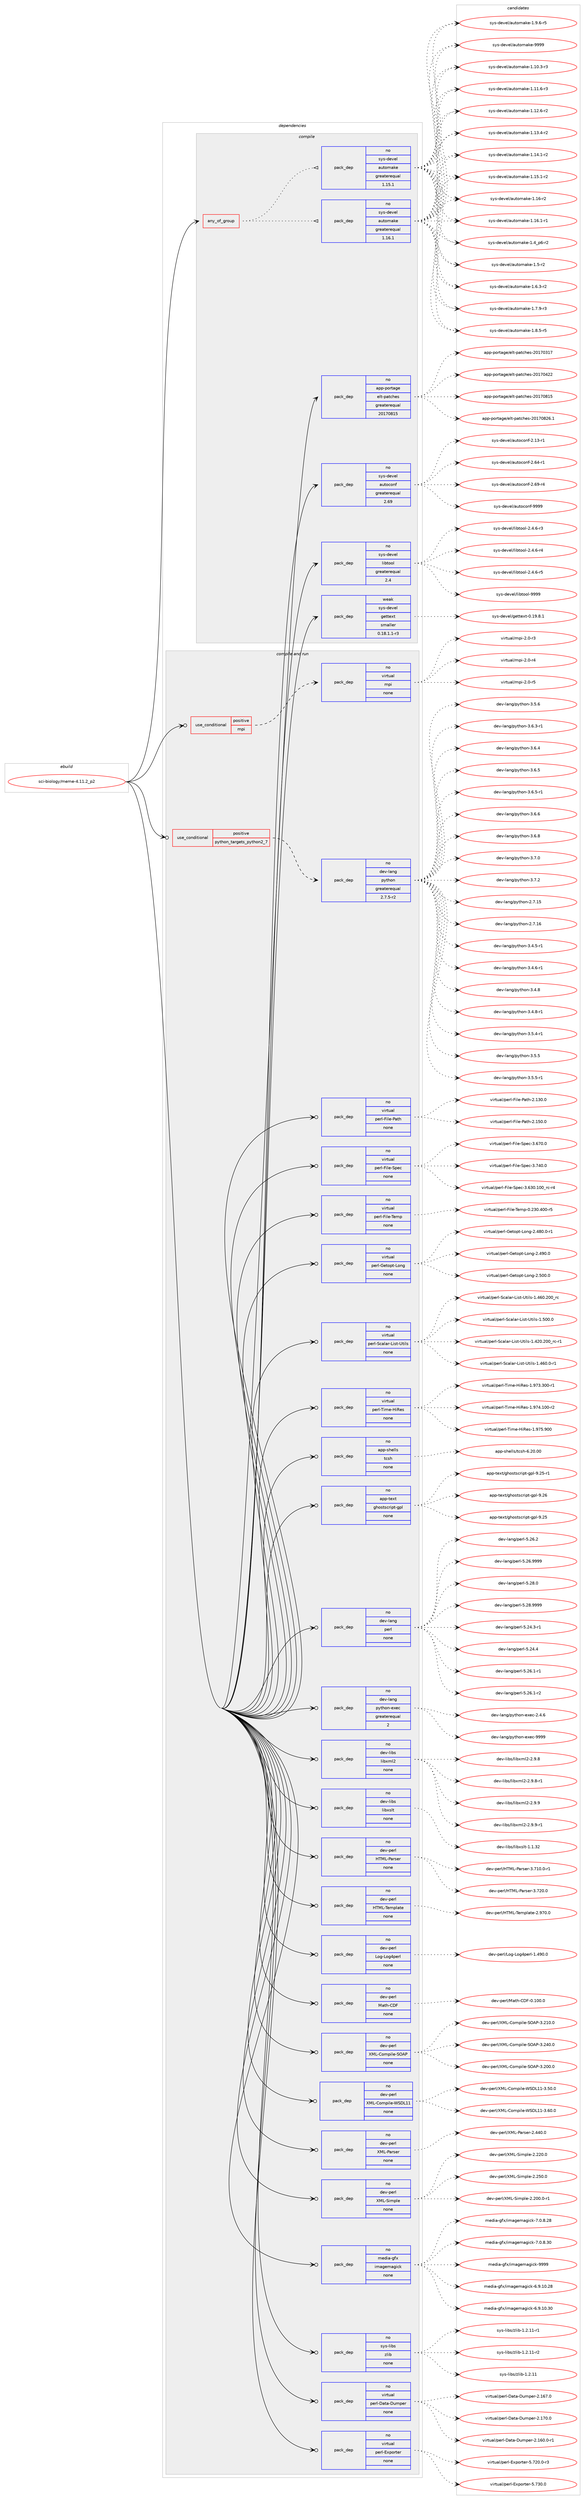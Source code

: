 digraph prolog {

# *************
# Graph options
# *************

newrank=true;
concentrate=true;
compound=true;
graph [rankdir=LR,fontname=Helvetica,fontsize=10,ranksep=1.5];#, ranksep=2.5, nodesep=0.2];
edge  [arrowhead=vee];
node  [fontname=Helvetica,fontsize=10];

# **********
# The ebuild
# **********

subgraph cluster_leftcol {
color=gray;
rank=same;
label=<<i>ebuild</i>>;
id [label="sci-biology/meme-4.11.2_p2", color=red, width=4, href="../sci-biology/meme-4.11.2_p2.svg"];
}

# ****************
# The dependencies
# ****************

subgraph cluster_midcol {
color=gray;
label=<<i>dependencies</i>>;
subgraph cluster_compile {
fillcolor="#eeeeee";
style=filled;
label=<<i>compile</i>>;
subgraph any26753 {
dependency1686685 [label=<<TABLE BORDER="0" CELLBORDER="1" CELLSPACING="0" CELLPADDING="4"><TR><TD CELLPADDING="10">any_of_group</TD></TR></TABLE>>, shape=none, color=red];subgraph pack1206929 {
dependency1686686 [label=<<TABLE BORDER="0" CELLBORDER="1" CELLSPACING="0" CELLPADDING="4" WIDTH="220"><TR><TD ROWSPAN="6" CELLPADDING="30">pack_dep</TD></TR><TR><TD WIDTH="110">no</TD></TR><TR><TD>sys-devel</TD></TR><TR><TD>automake</TD></TR><TR><TD>greaterequal</TD></TR><TR><TD>1.16.1</TD></TR></TABLE>>, shape=none, color=blue];
}
dependency1686685:e -> dependency1686686:w [weight=20,style="dotted",arrowhead="oinv"];
subgraph pack1206930 {
dependency1686687 [label=<<TABLE BORDER="0" CELLBORDER="1" CELLSPACING="0" CELLPADDING="4" WIDTH="220"><TR><TD ROWSPAN="6" CELLPADDING="30">pack_dep</TD></TR><TR><TD WIDTH="110">no</TD></TR><TR><TD>sys-devel</TD></TR><TR><TD>automake</TD></TR><TR><TD>greaterequal</TD></TR><TR><TD>1.15.1</TD></TR></TABLE>>, shape=none, color=blue];
}
dependency1686685:e -> dependency1686687:w [weight=20,style="dotted",arrowhead="oinv"];
}
id:e -> dependency1686685:w [weight=20,style="solid",arrowhead="vee"];
subgraph pack1206931 {
dependency1686688 [label=<<TABLE BORDER="0" CELLBORDER="1" CELLSPACING="0" CELLPADDING="4" WIDTH="220"><TR><TD ROWSPAN="6" CELLPADDING="30">pack_dep</TD></TR><TR><TD WIDTH="110">no</TD></TR><TR><TD>app-portage</TD></TR><TR><TD>elt-patches</TD></TR><TR><TD>greaterequal</TD></TR><TR><TD>20170815</TD></TR></TABLE>>, shape=none, color=blue];
}
id:e -> dependency1686688:w [weight=20,style="solid",arrowhead="vee"];
subgraph pack1206932 {
dependency1686689 [label=<<TABLE BORDER="0" CELLBORDER="1" CELLSPACING="0" CELLPADDING="4" WIDTH="220"><TR><TD ROWSPAN="6" CELLPADDING="30">pack_dep</TD></TR><TR><TD WIDTH="110">no</TD></TR><TR><TD>sys-devel</TD></TR><TR><TD>autoconf</TD></TR><TR><TD>greaterequal</TD></TR><TR><TD>2.69</TD></TR></TABLE>>, shape=none, color=blue];
}
id:e -> dependency1686689:w [weight=20,style="solid",arrowhead="vee"];
subgraph pack1206933 {
dependency1686690 [label=<<TABLE BORDER="0" CELLBORDER="1" CELLSPACING="0" CELLPADDING="4" WIDTH="220"><TR><TD ROWSPAN="6" CELLPADDING="30">pack_dep</TD></TR><TR><TD WIDTH="110">no</TD></TR><TR><TD>sys-devel</TD></TR><TR><TD>libtool</TD></TR><TR><TD>greaterequal</TD></TR><TR><TD>2.4</TD></TR></TABLE>>, shape=none, color=blue];
}
id:e -> dependency1686690:w [weight=20,style="solid",arrowhead="vee"];
subgraph pack1206934 {
dependency1686691 [label=<<TABLE BORDER="0" CELLBORDER="1" CELLSPACING="0" CELLPADDING="4" WIDTH="220"><TR><TD ROWSPAN="6" CELLPADDING="30">pack_dep</TD></TR><TR><TD WIDTH="110">weak</TD></TR><TR><TD>sys-devel</TD></TR><TR><TD>gettext</TD></TR><TR><TD>smaller</TD></TR><TR><TD>0.18.1.1-r3</TD></TR></TABLE>>, shape=none, color=blue];
}
id:e -> dependency1686691:w [weight=20,style="solid",arrowhead="vee"];
}
subgraph cluster_compileandrun {
fillcolor="#eeeeee";
style=filled;
label=<<i>compile and run</i>>;
subgraph cond452160 {
dependency1686692 [label=<<TABLE BORDER="0" CELLBORDER="1" CELLSPACING="0" CELLPADDING="4"><TR><TD ROWSPAN="3" CELLPADDING="10">use_conditional</TD></TR><TR><TD>positive</TD></TR><TR><TD>mpi</TD></TR></TABLE>>, shape=none, color=red];
subgraph pack1206935 {
dependency1686693 [label=<<TABLE BORDER="0" CELLBORDER="1" CELLSPACING="0" CELLPADDING="4" WIDTH="220"><TR><TD ROWSPAN="6" CELLPADDING="30">pack_dep</TD></TR><TR><TD WIDTH="110">no</TD></TR><TR><TD>virtual</TD></TR><TR><TD>mpi</TD></TR><TR><TD>none</TD></TR><TR><TD></TD></TR></TABLE>>, shape=none, color=blue];
}
dependency1686692:e -> dependency1686693:w [weight=20,style="dashed",arrowhead="vee"];
}
id:e -> dependency1686692:w [weight=20,style="solid",arrowhead="odotvee"];
subgraph cond452161 {
dependency1686694 [label=<<TABLE BORDER="0" CELLBORDER="1" CELLSPACING="0" CELLPADDING="4"><TR><TD ROWSPAN="3" CELLPADDING="10">use_conditional</TD></TR><TR><TD>positive</TD></TR><TR><TD>python_targets_python2_7</TD></TR></TABLE>>, shape=none, color=red];
subgraph pack1206936 {
dependency1686695 [label=<<TABLE BORDER="0" CELLBORDER="1" CELLSPACING="0" CELLPADDING="4" WIDTH="220"><TR><TD ROWSPAN="6" CELLPADDING="30">pack_dep</TD></TR><TR><TD WIDTH="110">no</TD></TR><TR><TD>dev-lang</TD></TR><TR><TD>python</TD></TR><TR><TD>greaterequal</TD></TR><TR><TD>2.7.5-r2</TD></TR></TABLE>>, shape=none, color=blue];
}
dependency1686694:e -> dependency1686695:w [weight=20,style="dashed",arrowhead="vee"];
}
id:e -> dependency1686694:w [weight=20,style="solid",arrowhead="odotvee"];
subgraph pack1206937 {
dependency1686696 [label=<<TABLE BORDER="0" CELLBORDER="1" CELLSPACING="0" CELLPADDING="4" WIDTH="220"><TR><TD ROWSPAN="6" CELLPADDING="30">pack_dep</TD></TR><TR><TD WIDTH="110">no</TD></TR><TR><TD>app-shells</TD></TR><TR><TD>tcsh</TD></TR><TR><TD>none</TD></TR><TR><TD></TD></TR></TABLE>>, shape=none, color=blue];
}
id:e -> dependency1686696:w [weight=20,style="solid",arrowhead="odotvee"];
subgraph pack1206938 {
dependency1686697 [label=<<TABLE BORDER="0" CELLBORDER="1" CELLSPACING="0" CELLPADDING="4" WIDTH="220"><TR><TD ROWSPAN="6" CELLPADDING="30">pack_dep</TD></TR><TR><TD WIDTH="110">no</TD></TR><TR><TD>app-text</TD></TR><TR><TD>ghostscript-gpl</TD></TR><TR><TD>none</TD></TR><TR><TD></TD></TR></TABLE>>, shape=none, color=blue];
}
id:e -> dependency1686697:w [weight=20,style="solid",arrowhead="odotvee"];
subgraph pack1206939 {
dependency1686698 [label=<<TABLE BORDER="0" CELLBORDER="1" CELLSPACING="0" CELLPADDING="4" WIDTH="220"><TR><TD ROWSPAN="6" CELLPADDING="30">pack_dep</TD></TR><TR><TD WIDTH="110">no</TD></TR><TR><TD>dev-lang</TD></TR><TR><TD>perl</TD></TR><TR><TD>none</TD></TR><TR><TD></TD></TR></TABLE>>, shape=none, color=blue];
}
id:e -> dependency1686698:w [weight=20,style="solid",arrowhead="odotvee"];
subgraph pack1206940 {
dependency1686699 [label=<<TABLE BORDER="0" CELLBORDER="1" CELLSPACING="0" CELLPADDING="4" WIDTH="220"><TR><TD ROWSPAN="6" CELLPADDING="30">pack_dep</TD></TR><TR><TD WIDTH="110">no</TD></TR><TR><TD>dev-lang</TD></TR><TR><TD>python-exec</TD></TR><TR><TD>greaterequal</TD></TR><TR><TD>2</TD></TR></TABLE>>, shape=none, color=blue];
}
id:e -> dependency1686699:w [weight=20,style="solid",arrowhead="odotvee"];
subgraph pack1206941 {
dependency1686700 [label=<<TABLE BORDER="0" CELLBORDER="1" CELLSPACING="0" CELLPADDING="4" WIDTH="220"><TR><TD ROWSPAN="6" CELLPADDING="30">pack_dep</TD></TR><TR><TD WIDTH="110">no</TD></TR><TR><TD>dev-libs</TD></TR><TR><TD>libxml2</TD></TR><TR><TD>none</TD></TR><TR><TD></TD></TR></TABLE>>, shape=none, color=blue];
}
id:e -> dependency1686700:w [weight=20,style="solid",arrowhead="odotvee"];
subgraph pack1206942 {
dependency1686701 [label=<<TABLE BORDER="0" CELLBORDER="1" CELLSPACING="0" CELLPADDING="4" WIDTH="220"><TR><TD ROWSPAN="6" CELLPADDING="30">pack_dep</TD></TR><TR><TD WIDTH="110">no</TD></TR><TR><TD>dev-libs</TD></TR><TR><TD>libxslt</TD></TR><TR><TD>none</TD></TR><TR><TD></TD></TR></TABLE>>, shape=none, color=blue];
}
id:e -> dependency1686701:w [weight=20,style="solid",arrowhead="odotvee"];
subgraph pack1206943 {
dependency1686702 [label=<<TABLE BORDER="0" CELLBORDER="1" CELLSPACING="0" CELLPADDING="4" WIDTH="220"><TR><TD ROWSPAN="6" CELLPADDING="30">pack_dep</TD></TR><TR><TD WIDTH="110">no</TD></TR><TR><TD>dev-perl</TD></TR><TR><TD>HTML-Parser</TD></TR><TR><TD>none</TD></TR><TR><TD></TD></TR></TABLE>>, shape=none, color=blue];
}
id:e -> dependency1686702:w [weight=20,style="solid",arrowhead="odotvee"];
subgraph pack1206944 {
dependency1686703 [label=<<TABLE BORDER="0" CELLBORDER="1" CELLSPACING="0" CELLPADDING="4" WIDTH="220"><TR><TD ROWSPAN="6" CELLPADDING="30">pack_dep</TD></TR><TR><TD WIDTH="110">no</TD></TR><TR><TD>dev-perl</TD></TR><TR><TD>HTML-Template</TD></TR><TR><TD>none</TD></TR><TR><TD></TD></TR></TABLE>>, shape=none, color=blue];
}
id:e -> dependency1686703:w [weight=20,style="solid",arrowhead="odotvee"];
subgraph pack1206945 {
dependency1686704 [label=<<TABLE BORDER="0" CELLBORDER="1" CELLSPACING="0" CELLPADDING="4" WIDTH="220"><TR><TD ROWSPAN="6" CELLPADDING="30">pack_dep</TD></TR><TR><TD WIDTH="110">no</TD></TR><TR><TD>dev-perl</TD></TR><TR><TD>Log-Log4perl</TD></TR><TR><TD>none</TD></TR><TR><TD></TD></TR></TABLE>>, shape=none, color=blue];
}
id:e -> dependency1686704:w [weight=20,style="solid",arrowhead="odotvee"];
subgraph pack1206946 {
dependency1686705 [label=<<TABLE BORDER="0" CELLBORDER="1" CELLSPACING="0" CELLPADDING="4" WIDTH="220"><TR><TD ROWSPAN="6" CELLPADDING="30">pack_dep</TD></TR><TR><TD WIDTH="110">no</TD></TR><TR><TD>dev-perl</TD></TR><TR><TD>Math-CDF</TD></TR><TR><TD>none</TD></TR><TR><TD></TD></TR></TABLE>>, shape=none, color=blue];
}
id:e -> dependency1686705:w [weight=20,style="solid",arrowhead="odotvee"];
subgraph pack1206947 {
dependency1686706 [label=<<TABLE BORDER="0" CELLBORDER="1" CELLSPACING="0" CELLPADDING="4" WIDTH="220"><TR><TD ROWSPAN="6" CELLPADDING="30">pack_dep</TD></TR><TR><TD WIDTH="110">no</TD></TR><TR><TD>dev-perl</TD></TR><TR><TD>XML-Compile-SOAP</TD></TR><TR><TD>none</TD></TR><TR><TD></TD></TR></TABLE>>, shape=none, color=blue];
}
id:e -> dependency1686706:w [weight=20,style="solid",arrowhead="odotvee"];
subgraph pack1206948 {
dependency1686707 [label=<<TABLE BORDER="0" CELLBORDER="1" CELLSPACING="0" CELLPADDING="4" WIDTH="220"><TR><TD ROWSPAN="6" CELLPADDING="30">pack_dep</TD></TR><TR><TD WIDTH="110">no</TD></TR><TR><TD>dev-perl</TD></TR><TR><TD>XML-Compile-WSDL11</TD></TR><TR><TD>none</TD></TR><TR><TD></TD></TR></TABLE>>, shape=none, color=blue];
}
id:e -> dependency1686707:w [weight=20,style="solid",arrowhead="odotvee"];
subgraph pack1206949 {
dependency1686708 [label=<<TABLE BORDER="0" CELLBORDER="1" CELLSPACING="0" CELLPADDING="4" WIDTH="220"><TR><TD ROWSPAN="6" CELLPADDING="30">pack_dep</TD></TR><TR><TD WIDTH="110">no</TD></TR><TR><TD>dev-perl</TD></TR><TR><TD>XML-Parser</TD></TR><TR><TD>none</TD></TR><TR><TD></TD></TR></TABLE>>, shape=none, color=blue];
}
id:e -> dependency1686708:w [weight=20,style="solid",arrowhead="odotvee"];
subgraph pack1206950 {
dependency1686709 [label=<<TABLE BORDER="0" CELLBORDER="1" CELLSPACING="0" CELLPADDING="4" WIDTH="220"><TR><TD ROWSPAN="6" CELLPADDING="30">pack_dep</TD></TR><TR><TD WIDTH="110">no</TD></TR><TR><TD>dev-perl</TD></TR><TR><TD>XML-Simple</TD></TR><TR><TD>none</TD></TR><TR><TD></TD></TR></TABLE>>, shape=none, color=blue];
}
id:e -> dependency1686709:w [weight=20,style="solid",arrowhead="odotvee"];
subgraph pack1206951 {
dependency1686710 [label=<<TABLE BORDER="0" CELLBORDER="1" CELLSPACING="0" CELLPADDING="4" WIDTH="220"><TR><TD ROWSPAN="6" CELLPADDING="30">pack_dep</TD></TR><TR><TD WIDTH="110">no</TD></TR><TR><TD>media-gfx</TD></TR><TR><TD>imagemagick</TD></TR><TR><TD>none</TD></TR><TR><TD></TD></TR></TABLE>>, shape=none, color=blue];
}
id:e -> dependency1686710:w [weight=20,style="solid",arrowhead="odotvee"];
subgraph pack1206952 {
dependency1686711 [label=<<TABLE BORDER="0" CELLBORDER="1" CELLSPACING="0" CELLPADDING="4" WIDTH="220"><TR><TD ROWSPAN="6" CELLPADDING="30">pack_dep</TD></TR><TR><TD WIDTH="110">no</TD></TR><TR><TD>sys-libs</TD></TR><TR><TD>zlib</TD></TR><TR><TD>none</TD></TR><TR><TD></TD></TR></TABLE>>, shape=none, color=blue];
}
id:e -> dependency1686711:w [weight=20,style="solid",arrowhead="odotvee"];
subgraph pack1206953 {
dependency1686712 [label=<<TABLE BORDER="0" CELLBORDER="1" CELLSPACING="0" CELLPADDING="4" WIDTH="220"><TR><TD ROWSPAN="6" CELLPADDING="30">pack_dep</TD></TR><TR><TD WIDTH="110">no</TD></TR><TR><TD>virtual</TD></TR><TR><TD>perl-Data-Dumper</TD></TR><TR><TD>none</TD></TR><TR><TD></TD></TR></TABLE>>, shape=none, color=blue];
}
id:e -> dependency1686712:w [weight=20,style="solid",arrowhead="odotvee"];
subgraph pack1206954 {
dependency1686713 [label=<<TABLE BORDER="0" CELLBORDER="1" CELLSPACING="0" CELLPADDING="4" WIDTH="220"><TR><TD ROWSPAN="6" CELLPADDING="30">pack_dep</TD></TR><TR><TD WIDTH="110">no</TD></TR><TR><TD>virtual</TD></TR><TR><TD>perl-Exporter</TD></TR><TR><TD>none</TD></TR><TR><TD></TD></TR></TABLE>>, shape=none, color=blue];
}
id:e -> dependency1686713:w [weight=20,style="solid",arrowhead="odotvee"];
subgraph pack1206955 {
dependency1686714 [label=<<TABLE BORDER="0" CELLBORDER="1" CELLSPACING="0" CELLPADDING="4" WIDTH="220"><TR><TD ROWSPAN="6" CELLPADDING="30">pack_dep</TD></TR><TR><TD WIDTH="110">no</TD></TR><TR><TD>virtual</TD></TR><TR><TD>perl-File-Path</TD></TR><TR><TD>none</TD></TR><TR><TD></TD></TR></TABLE>>, shape=none, color=blue];
}
id:e -> dependency1686714:w [weight=20,style="solid",arrowhead="odotvee"];
subgraph pack1206956 {
dependency1686715 [label=<<TABLE BORDER="0" CELLBORDER="1" CELLSPACING="0" CELLPADDING="4" WIDTH="220"><TR><TD ROWSPAN="6" CELLPADDING="30">pack_dep</TD></TR><TR><TD WIDTH="110">no</TD></TR><TR><TD>virtual</TD></TR><TR><TD>perl-File-Spec</TD></TR><TR><TD>none</TD></TR><TR><TD></TD></TR></TABLE>>, shape=none, color=blue];
}
id:e -> dependency1686715:w [weight=20,style="solid",arrowhead="odotvee"];
subgraph pack1206957 {
dependency1686716 [label=<<TABLE BORDER="0" CELLBORDER="1" CELLSPACING="0" CELLPADDING="4" WIDTH="220"><TR><TD ROWSPAN="6" CELLPADDING="30">pack_dep</TD></TR><TR><TD WIDTH="110">no</TD></TR><TR><TD>virtual</TD></TR><TR><TD>perl-File-Temp</TD></TR><TR><TD>none</TD></TR><TR><TD></TD></TR></TABLE>>, shape=none, color=blue];
}
id:e -> dependency1686716:w [weight=20,style="solid",arrowhead="odotvee"];
subgraph pack1206958 {
dependency1686717 [label=<<TABLE BORDER="0" CELLBORDER="1" CELLSPACING="0" CELLPADDING="4" WIDTH="220"><TR><TD ROWSPAN="6" CELLPADDING="30">pack_dep</TD></TR><TR><TD WIDTH="110">no</TD></TR><TR><TD>virtual</TD></TR><TR><TD>perl-Getopt-Long</TD></TR><TR><TD>none</TD></TR><TR><TD></TD></TR></TABLE>>, shape=none, color=blue];
}
id:e -> dependency1686717:w [weight=20,style="solid",arrowhead="odotvee"];
subgraph pack1206959 {
dependency1686718 [label=<<TABLE BORDER="0" CELLBORDER="1" CELLSPACING="0" CELLPADDING="4" WIDTH="220"><TR><TD ROWSPAN="6" CELLPADDING="30">pack_dep</TD></TR><TR><TD WIDTH="110">no</TD></TR><TR><TD>virtual</TD></TR><TR><TD>perl-Scalar-List-Utils</TD></TR><TR><TD>none</TD></TR><TR><TD></TD></TR></TABLE>>, shape=none, color=blue];
}
id:e -> dependency1686718:w [weight=20,style="solid",arrowhead="odotvee"];
subgraph pack1206960 {
dependency1686719 [label=<<TABLE BORDER="0" CELLBORDER="1" CELLSPACING="0" CELLPADDING="4" WIDTH="220"><TR><TD ROWSPAN="6" CELLPADDING="30">pack_dep</TD></TR><TR><TD WIDTH="110">no</TD></TR><TR><TD>virtual</TD></TR><TR><TD>perl-Time-HiRes</TD></TR><TR><TD>none</TD></TR><TR><TD></TD></TR></TABLE>>, shape=none, color=blue];
}
id:e -> dependency1686719:w [weight=20,style="solid",arrowhead="odotvee"];
}
subgraph cluster_run {
fillcolor="#eeeeee";
style=filled;
label=<<i>run</i>>;
}
}

# **************
# The candidates
# **************

subgraph cluster_choices {
rank=same;
color=gray;
label=<<i>candidates</i>>;

subgraph choice1206929 {
color=black;
nodesep=1;
choice11512111545100101118101108479711711611110997107101454946494846514511451 [label="sys-devel/automake-1.10.3-r3", color=red, width=4,href="../sys-devel/automake-1.10.3-r3.svg"];
choice11512111545100101118101108479711711611110997107101454946494946544511451 [label="sys-devel/automake-1.11.6-r3", color=red, width=4,href="../sys-devel/automake-1.11.6-r3.svg"];
choice11512111545100101118101108479711711611110997107101454946495046544511450 [label="sys-devel/automake-1.12.6-r2", color=red, width=4,href="../sys-devel/automake-1.12.6-r2.svg"];
choice11512111545100101118101108479711711611110997107101454946495146524511450 [label="sys-devel/automake-1.13.4-r2", color=red, width=4,href="../sys-devel/automake-1.13.4-r2.svg"];
choice11512111545100101118101108479711711611110997107101454946495246494511450 [label="sys-devel/automake-1.14.1-r2", color=red, width=4,href="../sys-devel/automake-1.14.1-r2.svg"];
choice11512111545100101118101108479711711611110997107101454946495346494511450 [label="sys-devel/automake-1.15.1-r2", color=red, width=4,href="../sys-devel/automake-1.15.1-r2.svg"];
choice1151211154510010111810110847971171161111099710710145494649544511450 [label="sys-devel/automake-1.16-r2", color=red, width=4,href="../sys-devel/automake-1.16-r2.svg"];
choice11512111545100101118101108479711711611110997107101454946495446494511449 [label="sys-devel/automake-1.16.1-r1", color=red, width=4,href="../sys-devel/automake-1.16.1-r1.svg"];
choice115121115451001011181011084797117116111109971071014549465295112544511450 [label="sys-devel/automake-1.4_p6-r2", color=red, width=4,href="../sys-devel/automake-1.4_p6-r2.svg"];
choice11512111545100101118101108479711711611110997107101454946534511450 [label="sys-devel/automake-1.5-r2", color=red, width=4,href="../sys-devel/automake-1.5-r2.svg"];
choice115121115451001011181011084797117116111109971071014549465446514511450 [label="sys-devel/automake-1.6.3-r2", color=red, width=4,href="../sys-devel/automake-1.6.3-r2.svg"];
choice115121115451001011181011084797117116111109971071014549465546574511451 [label="sys-devel/automake-1.7.9-r3", color=red, width=4,href="../sys-devel/automake-1.7.9-r3.svg"];
choice115121115451001011181011084797117116111109971071014549465646534511453 [label="sys-devel/automake-1.8.5-r5", color=red, width=4,href="../sys-devel/automake-1.8.5-r5.svg"];
choice115121115451001011181011084797117116111109971071014549465746544511453 [label="sys-devel/automake-1.9.6-r5", color=red, width=4,href="../sys-devel/automake-1.9.6-r5.svg"];
choice115121115451001011181011084797117116111109971071014557575757 [label="sys-devel/automake-9999", color=red, width=4,href="../sys-devel/automake-9999.svg"];
dependency1686686:e -> choice11512111545100101118101108479711711611110997107101454946494846514511451:w [style=dotted,weight="100"];
dependency1686686:e -> choice11512111545100101118101108479711711611110997107101454946494946544511451:w [style=dotted,weight="100"];
dependency1686686:e -> choice11512111545100101118101108479711711611110997107101454946495046544511450:w [style=dotted,weight="100"];
dependency1686686:e -> choice11512111545100101118101108479711711611110997107101454946495146524511450:w [style=dotted,weight="100"];
dependency1686686:e -> choice11512111545100101118101108479711711611110997107101454946495246494511450:w [style=dotted,weight="100"];
dependency1686686:e -> choice11512111545100101118101108479711711611110997107101454946495346494511450:w [style=dotted,weight="100"];
dependency1686686:e -> choice1151211154510010111810110847971171161111099710710145494649544511450:w [style=dotted,weight="100"];
dependency1686686:e -> choice11512111545100101118101108479711711611110997107101454946495446494511449:w [style=dotted,weight="100"];
dependency1686686:e -> choice115121115451001011181011084797117116111109971071014549465295112544511450:w [style=dotted,weight="100"];
dependency1686686:e -> choice11512111545100101118101108479711711611110997107101454946534511450:w [style=dotted,weight="100"];
dependency1686686:e -> choice115121115451001011181011084797117116111109971071014549465446514511450:w [style=dotted,weight="100"];
dependency1686686:e -> choice115121115451001011181011084797117116111109971071014549465546574511451:w [style=dotted,weight="100"];
dependency1686686:e -> choice115121115451001011181011084797117116111109971071014549465646534511453:w [style=dotted,weight="100"];
dependency1686686:e -> choice115121115451001011181011084797117116111109971071014549465746544511453:w [style=dotted,weight="100"];
dependency1686686:e -> choice115121115451001011181011084797117116111109971071014557575757:w [style=dotted,weight="100"];
}
subgraph choice1206930 {
color=black;
nodesep=1;
choice11512111545100101118101108479711711611110997107101454946494846514511451 [label="sys-devel/automake-1.10.3-r3", color=red, width=4,href="../sys-devel/automake-1.10.3-r3.svg"];
choice11512111545100101118101108479711711611110997107101454946494946544511451 [label="sys-devel/automake-1.11.6-r3", color=red, width=4,href="../sys-devel/automake-1.11.6-r3.svg"];
choice11512111545100101118101108479711711611110997107101454946495046544511450 [label="sys-devel/automake-1.12.6-r2", color=red, width=4,href="../sys-devel/automake-1.12.6-r2.svg"];
choice11512111545100101118101108479711711611110997107101454946495146524511450 [label="sys-devel/automake-1.13.4-r2", color=red, width=4,href="../sys-devel/automake-1.13.4-r2.svg"];
choice11512111545100101118101108479711711611110997107101454946495246494511450 [label="sys-devel/automake-1.14.1-r2", color=red, width=4,href="../sys-devel/automake-1.14.1-r2.svg"];
choice11512111545100101118101108479711711611110997107101454946495346494511450 [label="sys-devel/automake-1.15.1-r2", color=red, width=4,href="../sys-devel/automake-1.15.1-r2.svg"];
choice1151211154510010111810110847971171161111099710710145494649544511450 [label="sys-devel/automake-1.16-r2", color=red, width=4,href="../sys-devel/automake-1.16-r2.svg"];
choice11512111545100101118101108479711711611110997107101454946495446494511449 [label="sys-devel/automake-1.16.1-r1", color=red, width=4,href="../sys-devel/automake-1.16.1-r1.svg"];
choice115121115451001011181011084797117116111109971071014549465295112544511450 [label="sys-devel/automake-1.4_p6-r2", color=red, width=4,href="../sys-devel/automake-1.4_p6-r2.svg"];
choice11512111545100101118101108479711711611110997107101454946534511450 [label="sys-devel/automake-1.5-r2", color=red, width=4,href="../sys-devel/automake-1.5-r2.svg"];
choice115121115451001011181011084797117116111109971071014549465446514511450 [label="sys-devel/automake-1.6.3-r2", color=red, width=4,href="../sys-devel/automake-1.6.3-r2.svg"];
choice115121115451001011181011084797117116111109971071014549465546574511451 [label="sys-devel/automake-1.7.9-r3", color=red, width=4,href="../sys-devel/automake-1.7.9-r3.svg"];
choice115121115451001011181011084797117116111109971071014549465646534511453 [label="sys-devel/automake-1.8.5-r5", color=red, width=4,href="../sys-devel/automake-1.8.5-r5.svg"];
choice115121115451001011181011084797117116111109971071014549465746544511453 [label="sys-devel/automake-1.9.6-r5", color=red, width=4,href="../sys-devel/automake-1.9.6-r5.svg"];
choice115121115451001011181011084797117116111109971071014557575757 [label="sys-devel/automake-9999", color=red, width=4,href="../sys-devel/automake-9999.svg"];
dependency1686687:e -> choice11512111545100101118101108479711711611110997107101454946494846514511451:w [style=dotted,weight="100"];
dependency1686687:e -> choice11512111545100101118101108479711711611110997107101454946494946544511451:w [style=dotted,weight="100"];
dependency1686687:e -> choice11512111545100101118101108479711711611110997107101454946495046544511450:w [style=dotted,weight="100"];
dependency1686687:e -> choice11512111545100101118101108479711711611110997107101454946495146524511450:w [style=dotted,weight="100"];
dependency1686687:e -> choice11512111545100101118101108479711711611110997107101454946495246494511450:w [style=dotted,weight="100"];
dependency1686687:e -> choice11512111545100101118101108479711711611110997107101454946495346494511450:w [style=dotted,weight="100"];
dependency1686687:e -> choice1151211154510010111810110847971171161111099710710145494649544511450:w [style=dotted,weight="100"];
dependency1686687:e -> choice11512111545100101118101108479711711611110997107101454946495446494511449:w [style=dotted,weight="100"];
dependency1686687:e -> choice115121115451001011181011084797117116111109971071014549465295112544511450:w [style=dotted,weight="100"];
dependency1686687:e -> choice11512111545100101118101108479711711611110997107101454946534511450:w [style=dotted,weight="100"];
dependency1686687:e -> choice115121115451001011181011084797117116111109971071014549465446514511450:w [style=dotted,weight="100"];
dependency1686687:e -> choice115121115451001011181011084797117116111109971071014549465546574511451:w [style=dotted,weight="100"];
dependency1686687:e -> choice115121115451001011181011084797117116111109971071014549465646534511453:w [style=dotted,weight="100"];
dependency1686687:e -> choice115121115451001011181011084797117116111109971071014549465746544511453:w [style=dotted,weight="100"];
dependency1686687:e -> choice115121115451001011181011084797117116111109971071014557575757:w [style=dotted,weight="100"];
}
subgraph choice1206931 {
color=black;
nodesep=1;
choice97112112451121111141169710310147101108116451129711699104101115455048495548514955 [label="app-portage/elt-patches-20170317", color=red, width=4,href="../app-portage/elt-patches-20170317.svg"];
choice97112112451121111141169710310147101108116451129711699104101115455048495548525050 [label="app-portage/elt-patches-20170422", color=red, width=4,href="../app-portage/elt-patches-20170422.svg"];
choice97112112451121111141169710310147101108116451129711699104101115455048495548564953 [label="app-portage/elt-patches-20170815", color=red, width=4,href="../app-portage/elt-patches-20170815.svg"];
choice971121124511211111411697103101471011081164511297116991041011154550484955485650544649 [label="app-portage/elt-patches-20170826.1", color=red, width=4,href="../app-portage/elt-patches-20170826.1.svg"];
dependency1686688:e -> choice97112112451121111141169710310147101108116451129711699104101115455048495548514955:w [style=dotted,weight="100"];
dependency1686688:e -> choice97112112451121111141169710310147101108116451129711699104101115455048495548525050:w [style=dotted,weight="100"];
dependency1686688:e -> choice97112112451121111141169710310147101108116451129711699104101115455048495548564953:w [style=dotted,weight="100"];
dependency1686688:e -> choice971121124511211111411697103101471011081164511297116991041011154550484955485650544649:w [style=dotted,weight="100"];
}
subgraph choice1206932 {
color=black;
nodesep=1;
choice1151211154510010111810110847971171161119911111010245504649514511449 [label="sys-devel/autoconf-2.13-r1", color=red, width=4,href="../sys-devel/autoconf-2.13-r1.svg"];
choice1151211154510010111810110847971171161119911111010245504654524511449 [label="sys-devel/autoconf-2.64-r1", color=red, width=4,href="../sys-devel/autoconf-2.64-r1.svg"];
choice1151211154510010111810110847971171161119911111010245504654574511452 [label="sys-devel/autoconf-2.69-r4", color=red, width=4,href="../sys-devel/autoconf-2.69-r4.svg"];
choice115121115451001011181011084797117116111991111101024557575757 [label="sys-devel/autoconf-9999", color=red, width=4,href="../sys-devel/autoconf-9999.svg"];
dependency1686689:e -> choice1151211154510010111810110847971171161119911111010245504649514511449:w [style=dotted,weight="100"];
dependency1686689:e -> choice1151211154510010111810110847971171161119911111010245504654524511449:w [style=dotted,weight="100"];
dependency1686689:e -> choice1151211154510010111810110847971171161119911111010245504654574511452:w [style=dotted,weight="100"];
dependency1686689:e -> choice115121115451001011181011084797117116111991111101024557575757:w [style=dotted,weight="100"];
}
subgraph choice1206933 {
color=black;
nodesep=1;
choice1151211154510010111810110847108105981161111111084550465246544511451 [label="sys-devel/libtool-2.4.6-r3", color=red, width=4,href="../sys-devel/libtool-2.4.6-r3.svg"];
choice1151211154510010111810110847108105981161111111084550465246544511452 [label="sys-devel/libtool-2.4.6-r4", color=red, width=4,href="../sys-devel/libtool-2.4.6-r4.svg"];
choice1151211154510010111810110847108105981161111111084550465246544511453 [label="sys-devel/libtool-2.4.6-r5", color=red, width=4,href="../sys-devel/libtool-2.4.6-r5.svg"];
choice1151211154510010111810110847108105981161111111084557575757 [label="sys-devel/libtool-9999", color=red, width=4,href="../sys-devel/libtool-9999.svg"];
dependency1686690:e -> choice1151211154510010111810110847108105981161111111084550465246544511451:w [style=dotted,weight="100"];
dependency1686690:e -> choice1151211154510010111810110847108105981161111111084550465246544511452:w [style=dotted,weight="100"];
dependency1686690:e -> choice1151211154510010111810110847108105981161111111084550465246544511453:w [style=dotted,weight="100"];
dependency1686690:e -> choice1151211154510010111810110847108105981161111111084557575757:w [style=dotted,weight="100"];
}
subgraph choice1206934 {
color=black;
nodesep=1;
choice1151211154510010111810110847103101116116101120116454846495746564649 [label="sys-devel/gettext-0.19.8.1", color=red, width=4,href="../sys-devel/gettext-0.19.8.1.svg"];
dependency1686691:e -> choice1151211154510010111810110847103101116116101120116454846495746564649:w [style=dotted,weight="100"];
}
subgraph choice1206935 {
color=black;
nodesep=1;
choice1181051141161179710847109112105455046484511451 [label="virtual/mpi-2.0-r3", color=red, width=4,href="../virtual/mpi-2.0-r3.svg"];
choice1181051141161179710847109112105455046484511452 [label="virtual/mpi-2.0-r4", color=red, width=4,href="../virtual/mpi-2.0-r4.svg"];
choice1181051141161179710847109112105455046484511453 [label="virtual/mpi-2.0-r5", color=red, width=4,href="../virtual/mpi-2.0-r5.svg"];
dependency1686693:e -> choice1181051141161179710847109112105455046484511451:w [style=dotted,weight="100"];
dependency1686693:e -> choice1181051141161179710847109112105455046484511452:w [style=dotted,weight="100"];
dependency1686693:e -> choice1181051141161179710847109112105455046484511453:w [style=dotted,weight="100"];
}
subgraph choice1206936 {
color=black;
nodesep=1;
choice10010111845108971101034711212111610411111045504655464953 [label="dev-lang/python-2.7.15", color=red, width=4,href="../dev-lang/python-2.7.15.svg"];
choice10010111845108971101034711212111610411111045504655464954 [label="dev-lang/python-2.7.16", color=red, width=4,href="../dev-lang/python-2.7.16.svg"];
choice1001011184510897110103471121211161041111104551465246534511449 [label="dev-lang/python-3.4.5-r1", color=red, width=4,href="../dev-lang/python-3.4.5-r1.svg"];
choice1001011184510897110103471121211161041111104551465246544511449 [label="dev-lang/python-3.4.6-r1", color=red, width=4,href="../dev-lang/python-3.4.6-r1.svg"];
choice100101118451089711010347112121116104111110455146524656 [label="dev-lang/python-3.4.8", color=red, width=4,href="../dev-lang/python-3.4.8.svg"];
choice1001011184510897110103471121211161041111104551465246564511449 [label="dev-lang/python-3.4.8-r1", color=red, width=4,href="../dev-lang/python-3.4.8-r1.svg"];
choice1001011184510897110103471121211161041111104551465346524511449 [label="dev-lang/python-3.5.4-r1", color=red, width=4,href="../dev-lang/python-3.5.4-r1.svg"];
choice100101118451089711010347112121116104111110455146534653 [label="dev-lang/python-3.5.5", color=red, width=4,href="../dev-lang/python-3.5.5.svg"];
choice1001011184510897110103471121211161041111104551465346534511449 [label="dev-lang/python-3.5.5-r1", color=red, width=4,href="../dev-lang/python-3.5.5-r1.svg"];
choice100101118451089711010347112121116104111110455146534654 [label="dev-lang/python-3.5.6", color=red, width=4,href="../dev-lang/python-3.5.6.svg"];
choice1001011184510897110103471121211161041111104551465446514511449 [label="dev-lang/python-3.6.3-r1", color=red, width=4,href="../dev-lang/python-3.6.3-r1.svg"];
choice100101118451089711010347112121116104111110455146544652 [label="dev-lang/python-3.6.4", color=red, width=4,href="../dev-lang/python-3.6.4.svg"];
choice100101118451089711010347112121116104111110455146544653 [label="dev-lang/python-3.6.5", color=red, width=4,href="../dev-lang/python-3.6.5.svg"];
choice1001011184510897110103471121211161041111104551465446534511449 [label="dev-lang/python-3.6.5-r1", color=red, width=4,href="../dev-lang/python-3.6.5-r1.svg"];
choice100101118451089711010347112121116104111110455146544654 [label="dev-lang/python-3.6.6", color=red, width=4,href="../dev-lang/python-3.6.6.svg"];
choice100101118451089711010347112121116104111110455146544656 [label="dev-lang/python-3.6.8", color=red, width=4,href="../dev-lang/python-3.6.8.svg"];
choice100101118451089711010347112121116104111110455146554648 [label="dev-lang/python-3.7.0", color=red, width=4,href="../dev-lang/python-3.7.0.svg"];
choice100101118451089711010347112121116104111110455146554650 [label="dev-lang/python-3.7.2", color=red, width=4,href="../dev-lang/python-3.7.2.svg"];
dependency1686695:e -> choice10010111845108971101034711212111610411111045504655464953:w [style=dotted,weight="100"];
dependency1686695:e -> choice10010111845108971101034711212111610411111045504655464954:w [style=dotted,weight="100"];
dependency1686695:e -> choice1001011184510897110103471121211161041111104551465246534511449:w [style=dotted,weight="100"];
dependency1686695:e -> choice1001011184510897110103471121211161041111104551465246544511449:w [style=dotted,weight="100"];
dependency1686695:e -> choice100101118451089711010347112121116104111110455146524656:w [style=dotted,weight="100"];
dependency1686695:e -> choice1001011184510897110103471121211161041111104551465246564511449:w [style=dotted,weight="100"];
dependency1686695:e -> choice1001011184510897110103471121211161041111104551465346524511449:w [style=dotted,weight="100"];
dependency1686695:e -> choice100101118451089711010347112121116104111110455146534653:w [style=dotted,weight="100"];
dependency1686695:e -> choice1001011184510897110103471121211161041111104551465346534511449:w [style=dotted,weight="100"];
dependency1686695:e -> choice100101118451089711010347112121116104111110455146534654:w [style=dotted,weight="100"];
dependency1686695:e -> choice1001011184510897110103471121211161041111104551465446514511449:w [style=dotted,weight="100"];
dependency1686695:e -> choice100101118451089711010347112121116104111110455146544652:w [style=dotted,weight="100"];
dependency1686695:e -> choice100101118451089711010347112121116104111110455146544653:w [style=dotted,weight="100"];
dependency1686695:e -> choice1001011184510897110103471121211161041111104551465446534511449:w [style=dotted,weight="100"];
dependency1686695:e -> choice100101118451089711010347112121116104111110455146544654:w [style=dotted,weight="100"];
dependency1686695:e -> choice100101118451089711010347112121116104111110455146544656:w [style=dotted,weight="100"];
dependency1686695:e -> choice100101118451089711010347112121116104111110455146554648:w [style=dotted,weight="100"];
dependency1686695:e -> choice100101118451089711010347112121116104111110455146554650:w [style=dotted,weight="100"];
}
subgraph choice1206937 {
color=black;
nodesep=1;
choice971121124511510410110810811547116991151044554465048464848 [label="app-shells/tcsh-6.20.00", color=red, width=4,href="../app-shells/tcsh-6.20.00.svg"];
dependency1686696:e -> choice971121124511510410110810811547116991151044554465048464848:w [style=dotted,weight="100"];
}
subgraph choice1206938 {
color=black;
nodesep=1;
choice97112112451161011201164710310411111511611599114105112116451031121084557465053 [label="app-text/ghostscript-gpl-9.25", color=red, width=4,href="../app-text/ghostscript-gpl-9.25.svg"];
choice971121124511610112011647103104111115116115991141051121164510311210845574650534511449 [label="app-text/ghostscript-gpl-9.25-r1", color=red, width=4,href="../app-text/ghostscript-gpl-9.25-r1.svg"];
choice97112112451161011201164710310411111511611599114105112116451031121084557465054 [label="app-text/ghostscript-gpl-9.26", color=red, width=4,href="../app-text/ghostscript-gpl-9.26.svg"];
dependency1686697:e -> choice97112112451161011201164710310411111511611599114105112116451031121084557465053:w [style=dotted,weight="100"];
dependency1686697:e -> choice971121124511610112011647103104111115116115991141051121164510311210845574650534511449:w [style=dotted,weight="100"];
dependency1686697:e -> choice97112112451161011201164710310411111511611599114105112116451031121084557465054:w [style=dotted,weight="100"];
}
subgraph choice1206939 {
color=black;
nodesep=1;
choice100101118451089711010347112101114108455346505246514511449 [label="dev-lang/perl-5.24.3-r1", color=red, width=4,href="../dev-lang/perl-5.24.3-r1.svg"];
choice10010111845108971101034711210111410845534650524652 [label="dev-lang/perl-5.24.4", color=red, width=4,href="../dev-lang/perl-5.24.4.svg"];
choice100101118451089711010347112101114108455346505446494511449 [label="dev-lang/perl-5.26.1-r1", color=red, width=4,href="../dev-lang/perl-5.26.1-r1.svg"];
choice100101118451089711010347112101114108455346505446494511450 [label="dev-lang/perl-5.26.1-r2", color=red, width=4,href="../dev-lang/perl-5.26.1-r2.svg"];
choice10010111845108971101034711210111410845534650544650 [label="dev-lang/perl-5.26.2", color=red, width=4,href="../dev-lang/perl-5.26.2.svg"];
choice10010111845108971101034711210111410845534650544657575757 [label="dev-lang/perl-5.26.9999", color=red, width=4,href="../dev-lang/perl-5.26.9999.svg"];
choice10010111845108971101034711210111410845534650564648 [label="dev-lang/perl-5.28.0", color=red, width=4,href="../dev-lang/perl-5.28.0.svg"];
choice10010111845108971101034711210111410845534650564657575757 [label="dev-lang/perl-5.28.9999", color=red, width=4,href="../dev-lang/perl-5.28.9999.svg"];
dependency1686698:e -> choice100101118451089711010347112101114108455346505246514511449:w [style=dotted,weight="100"];
dependency1686698:e -> choice10010111845108971101034711210111410845534650524652:w [style=dotted,weight="100"];
dependency1686698:e -> choice100101118451089711010347112101114108455346505446494511449:w [style=dotted,weight="100"];
dependency1686698:e -> choice100101118451089711010347112101114108455346505446494511450:w [style=dotted,weight="100"];
dependency1686698:e -> choice10010111845108971101034711210111410845534650544650:w [style=dotted,weight="100"];
dependency1686698:e -> choice10010111845108971101034711210111410845534650544657575757:w [style=dotted,weight="100"];
dependency1686698:e -> choice10010111845108971101034711210111410845534650564648:w [style=dotted,weight="100"];
dependency1686698:e -> choice10010111845108971101034711210111410845534650564657575757:w [style=dotted,weight="100"];
}
subgraph choice1206940 {
color=black;
nodesep=1;
choice1001011184510897110103471121211161041111104510112010199455046524654 [label="dev-lang/python-exec-2.4.6", color=red, width=4,href="../dev-lang/python-exec-2.4.6.svg"];
choice10010111845108971101034711212111610411111045101120101994557575757 [label="dev-lang/python-exec-9999", color=red, width=4,href="../dev-lang/python-exec-9999.svg"];
dependency1686699:e -> choice1001011184510897110103471121211161041111104510112010199455046524654:w [style=dotted,weight="100"];
dependency1686699:e -> choice10010111845108971101034711212111610411111045101120101994557575757:w [style=dotted,weight="100"];
}
subgraph choice1206941 {
color=black;
nodesep=1;
choice1001011184510810598115471081059812010910850455046574656 [label="dev-libs/libxml2-2.9.8", color=red, width=4,href="../dev-libs/libxml2-2.9.8.svg"];
choice10010111845108105981154710810598120109108504550465746564511449 [label="dev-libs/libxml2-2.9.8-r1", color=red, width=4,href="../dev-libs/libxml2-2.9.8-r1.svg"];
choice1001011184510810598115471081059812010910850455046574657 [label="dev-libs/libxml2-2.9.9", color=red, width=4,href="../dev-libs/libxml2-2.9.9.svg"];
choice10010111845108105981154710810598120109108504550465746574511449 [label="dev-libs/libxml2-2.9.9-r1", color=red, width=4,href="../dev-libs/libxml2-2.9.9-r1.svg"];
dependency1686700:e -> choice1001011184510810598115471081059812010910850455046574656:w [style=dotted,weight="100"];
dependency1686700:e -> choice10010111845108105981154710810598120109108504550465746564511449:w [style=dotted,weight="100"];
dependency1686700:e -> choice1001011184510810598115471081059812010910850455046574657:w [style=dotted,weight="100"];
dependency1686700:e -> choice10010111845108105981154710810598120109108504550465746574511449:w [style=dotted,weight="100"];
}
subgraph choice1206942 {
color=black;
nodesep=1;
choice1001011184510810598115471081059812011510811645494649465150 [label="dev-libs/libxslt-1.1.32", color=red, width=4,href="../dev-libs/libxslt-1.1.32.svg"];
dependency1686701:e -> choice1001011184510810598115471081059812011510811645494649465150:w [style=dotted,weight="100"];
}
subgraph choice1206943 {
color=black;
nodesep=1;
choice10010111845112101114108477284777645809711411510111445514655494846484511449 [label="dev-perl/HTML-Parser-3.710.0-r1", color=red, width=4,href="../dev-perl/HTML-Parser-3.710.0-r1.svg"];
choice1001011184511210111410847728477764580971141151011144551465550484648 [label="dev-perl/HTML-Parser-3.720.0", color=red, width=4,href="../dev-perl/HTML-Parser-3.720.0.svg"];
dependency1686702:e -> choice10010111845112101114108477284777645809711411510111445514655494846484511449:w [style=dotted,weight="100"];
dependency1686702:e -> choice1001011184511210111410847728477764580971141151011144551465550484648:w [style=dotted,weight="100"];
}
subgraph choice1206944 {
color=black;
nodesep=1;
choice1001011184511210111410847728477764584101109112108971161014550465755484648 [label="dev-perl/HTML-Template-2.970.0", color=red, width=4,href="../dev-perl/HTML-Template-2.970.0.svg"];
dependency1686703:e -> choice1001011184511210111410847728477764584101109112108971161014550465755484648:w [style=dotted,weight="100"];
}
subgraph choice1206945 {
color=black;
nodesep=1;
choice1001011184511210111410847761111034576111103521121011141084549465257484648 [label="dev-perl/Log-Log4perl-1.490.0", color=red, width=4,href="../dev-perl/Log-Log4perl-1.490.0.svg"];
dependency1686704:e -> choice1001011184511210111410847761111034576111103521121011141084549465257484648:w [style=dotted,weight="100"];
}
subgraph choice1206946 {
color=black;
nodesep=1;
choice10010111845112101114108477797116104456768704548464948484648 [label="dev-perl/Math-CDF-0.100.0", color=red, width=4,href="../dev-perl/Math-CDF-0.100.0.svg"];
dependency1686705:e -> choice10010111845112101114108477797116104456768704548464948484648:w [style=dotted,weight="100"];
}
subgraph choice1206947 {
color=black;
nodesep=1;
choice1001011184511210111410847887776456711110911210510810145837965804551465048484648 [label="dev-perl/XML-Compile-SOAP-3.200.0", color=red, width=4,href="../dev-perl/XML-Compile-SOAP-3.200.0.svg"];
choice1001011184511210111410847887776456711110911210510810145837965804551465049484648 [label="dev-perl/XML-Compile-SOAP-3.210.0", color=red, width=4,href="../dev-perl/XML-Compile-SOAP-3.210.0.svg"];
choice1001011184511210111410847887776456711110911210510810145837965804551465052484648 [label="dev-perl/XML-Compile-SOAP-3.240.0", color=red, width=4,href="../dev-perl/XML-Compile-SOAP-3.240.0.svg"];
dependency1686706:e -> choice1001011184511210111410847887776456711110911210510810145837965804551465048484648:w [style=dotted,weight="100"];
dependency1686706:e -> choice1001011184511210111410847887776456711110911210510810145837965804551465049484648:w [style=dotted,weight="100"];
dependency1686706:e -> choice1001011184511210111410847887776456711110911210510810145837965804551465052484648:w [style=dotted,weight="100"];
}
subgraph choice1206948 {
color=black;
nodesep=1;
choice100101118451121011141084788777645671111091121051081014587836876494945514653484648 [label="dev-perl/XML-Compile-WSDL11-3.50.0", color=red, width=4,href="../dev-perl/XML-Compile-WSDL11-3.50.0.svg"];
choice100101118451121011141084788777645671111091121051081014587836876494945514654484648 [label="dev-perl/XML-Compile-WSDL11-3.60.0", color=red, width=4,href="../dev-perl/XML-Compile-WSDL11-3.60.0.svg"];
dependency1686707:e -> choice100101118451121011141084788777645671111091121051081014587836876494945514653484648:w [style=dotted,weight="100"];
dependency1686707:e -> choice100101118451121011141084788777645671111091121051081014587836876494945514654484648:w [style=dotted,weight="100"];
}
subgraph choice1206949 {
color=black;
nodesep=1;
choice10010111845112101114108478877764580971141151011144550465252484648 [label="dev-perl/XML-Parser-2.440.0", color=red, width=4,href="../dev-perl/XML-Parser-2.440.0.svg"];
dependency1686708:e -> choice10010111845112101114108478877764580971141151011144550465252484648:w [style=dotted,weight="100"];
}
subgraph choice1206950 {
color=black;
nodesep=1;
choice1001011184511210111410847887776458310510911210810145504650484846484511449 [label="dev-perl/XML-Simple-2.200.0-r1", color=red, width=4,href="../dev-perl/XML-Simple-2.200.0-r1.svg"];
choice100101118451121011141084788777645831051091121081014550465050484648 [label="dev-perl/XML-Simple-2.220.0", color=red, width=4,href="../dev-perl/XML-Simple-2.220.0.svg"];
choice100101118451121011141084788777645831051091121081014550465053484648 [label="dev-perl/XML-Simple-2.250.0", color=red, width=4,href="../dev-perl/XML-Simple-2.250.0.svg"];
dependency1686709:e -> choice1001011184511210111410847887776458310510911210810145504650484846484511449:w [style=dotted,weight="100"];
dependency1686709:e -> choice100101118451121011141084788777645831051091121081014550465050484648:w [style=dotted,weight="100"];
dependency1686709:e -> choice100101118451121011141084788777645831051091121081014550465053484648:w [style=dotted,weight="100"];
}
subgraph choice1206951 {
color=black;
nodesep=1;
choice10910110010597451031021204710510997103101109971031059910745544657464948465056 [label="media-gfx/imagemagick-6.9.10.28", color=red, width=4,href="../media-gfx/imagemagick-6.9.10.28.svg"];
choice10910110010597451031021204710510997103101109971031059910745544657464948465148 [label="media-gfx/imagemagick-6.9.10.30", color=red, width=4,href="../media-gfx/imagemagick-6.9.10.30.svg"];
choice109101100105974510310212047105109971031011099710310599107455546484656465056 [label="media-gfx/imagemagick-7.0.8.28", color=red, width=4,href="../media-gfx/imagemagick-7.0.8.28.svg"];
choice109101100105974510310212047105109971031011099710310599107455546484656465148 [label="media-gfx/imagemagick-7.0.8.30", color=red, width=4,href="../media-gfx/imagemagick-7.0.8.30.svg"];
choice1091011001059745103102120471051099710310110997103105991074557575757 [label="media-gfx/imagemagick-9999", color=red, width=4,href="../media-gfx/imagemagick-9999.svg"];
dependency1686710:e -> choice10910110010597451031021204710510997103101109971031059910745544657464948465056:w [style=dotted,weight="100"];
dependency1686710:e -> choice10910110010597451031021204710510997103101109971031059910745544657464948465148:w [style=dotted,weight="100"];
dependency1686710:e -> choice109101100105974510310212047105109971031011099710310599107455546484656465056:w [style=dotted,weight="100"];
dependency1686710:e -> choice109101100105974510310212047105109971031011099710310599107455546484656465148:w [style=dotted,weight="100"];
dependency1686710:e -> choice1091011001059745103102120471051099710310110997103105991074557575757:w [style=dotted,weight="100"];
}
subgraph choice1206952 {
color=black;
nodesep=1;
choice1151211154510810598115471221081059845494650464949 [label="sys-libs/zlib-1.2.11", color=red, width=4,href="../sys-libs/zlib-1.2.11.svg"];
choice11512111545108105981154712210810598454946504649494511449 [label="sys-libs/zlib-1.2.11-r1", color=red, width=4,href="../sys-libs/zlib-1.2.11-r1.svg"];
choice11512111545108105981154712210810598454946504649494511450 [label="sys-libs/zlib-1.2.11-r2", color=red, width=4,href="../sys-libs/zlib-1.2.11-r2.svg"];
dependency1686711:e -> choice1151211154510810598115471221081059845494650464949:w [style=dotted,weight="100"];
dependency1686711:e -> choice11512111545108105981154712210810598454946504649494511449:w [style=dotted,weight="100"];
dependency1686711:e -> choice11512111545108105981154712210810598454946504649494511450:w [style=dotted,weight="100"];
}
subgraph choice1206953 {
color=black;
nodesep=1;
choice118105114116117971084711210111410845689711697456811710911210111445504649544846484511449 [label="virtual/perl-Data-Dumper-2.160.0-r1", color=red, width=4,href="../virtual/perl-Data-Dumper-2.160.0-r1.svg"];
choice11810511411611797108471121011141084568971169745681171091121011144550464954554648 [label="virtual/perl-Data-Dumper-2.167.0", color=red, width=4,href="../virtual/perl-Data-Dumper-2.167.0.svg"];
choice11810511411611797108471121011141084568971169745681171091121011144550464955484648 [label="virtual/perl-Data-Dumper-2.170.0", color=red, width=4,href="../virtual/perl-Data-Dumper-2.170.0.svg"];
dependency1686712:e -> choice118105114116117971084711210111410845689711697456811710911210111445504649544846484511449:w [style=dotted,weight="100"];
dependency1686712:e -> choice11810511411611797108471121011141084568971169745681171091121011144550464954554648:w [style=dotted,weight="100"];
dependency1686712:e -> choice11810511411611797108471121011141084568971169745681171091121011144550464955484648:w [style=dotted,weight="100"];
}
subgraph choice1206954 {
color=black;
nodesep=1;
choice1181051141161179710847112101114108456912011211111411610111445534655504846484511451 [label="virtual/perl-Exporter-5.720.0-r3", color=red, width=4,href="../virtual/perl-Exporter-5.720.0-r3.svg"];
choice118105114116117971084711210111410845691201121111141161011144553465551484648 [label="virtual/perl-Exporter-5.730.0", color=red, width=4,href="../virtual/perl-Exporter-5.730.0.svg"];
dependency1686713:e -> choice1181051141161179710847112101114108456912011211111411610111445534655504846484511451:w [style=dotted,weight="100"];
dependency1686713:e -> choice118105114116117971084711210111410845691201121111141161011144553465551484648:w [style=dotted,weight="100"];
}
subgraph choice1206955 {
color=black;
nodesep=1;
choice118105114116117971084711210111410845701051081014580971161044550464951484648 [label="virtual/perl-File-Path-2.130.0", color=red, width=4,href="../virtual/perl-File-Path-2.130.0.svg"];
choice118105114116117971084711210111410845701051081014580971161044550464953484648 [label="virtual/perl-File-Path-2.150.0", color=red, width=4,href="../virtual/perl-File-Path-2.150.0.svg"];
dependency1686714:e -> choice118105114116117971084711210111410845701051081014580971161044550464951484648:w [style=dotted,weight="100"];
dependency1686714:e -> choice118105114116117971084711210111410845701051081014580971161044550464953484648:w [style=dotted,weight="100"];
}
subgraph choice1206956 {
color=black;
nodesep=1;
choice118105114116117971084711210111410845701051081014583112101994551465451484649484895114994511452 [label="virtual/perl-File-Spec-3.630.100_rc-r4", color=red, width=4,href="../virtual/perl-File-Spec-3.630.100_rc-r4.svg"];
choice118105114116117971084711210111410845701051081014583112101994551465455484648 [label="virtual/perl-File-Spec-3.670.0", color=red, width=4,href="../virtual/perl-File-Spec-3.670.0.svg"];
choice118105114116117971084711210111410845701051081014583112101994551465552484648 [label="virtual/perl-File-Spec-3.740.0", color=red, width=4,href="../virtual/perl-File-Spec-3.740.0.svg"];
dependency1686715:e -> choice118105114116117971084711210111410845701051081014583112101994551465451484649484895114994511452:w [style=dotted,weight="100"];
dependency1686715:e -> choice118105114116117971084711210111410845701051081014583112101994551465455484648:w [style=dotted,weight="100"];
dependency1686715:e -> choice118105114116117971084711210111410845701051081014583112101994551465552484648:w [style=dotted,weight="100"];
}
subgraph choice1206957 {
color=black;
nodesep=1;
choice118105114116117971084711210111410845701051081014584101109112454846505148465248484511453 [label="virtual/perl-File-Temp-0.230.400-r5", color=red, width=4,href="../virtual/perl-File-Temp-0.230.400-r5.svg"];
dependency1686716:e -> choice118105114116117971084711210111410845701051081014584101109112454846505148465248484511453:w [style=dotted,weight="100"];
}
subgraph choice1206958 {
color=black;
nodesep=1;
choice11810511411611797108471121011141084571101116111112116457611111010345504652564846484511449 [label="virtual/perl-Getopt-Long-2.480.0-r1", color=red, width=4,href="../virtual/perl-Getopt-Long-2.480.0-r1.svg"];
choice1181051141161179710847112101114108457110111611111211645761111101034550465257484648 [label="virtual/perl-Getopt-Long-2.490.0", color=red, width=4,href="../virtual/perl-Getopt-Long-2.490.0.svg"];
choice1181051141161179710847112101114108457110111611111211645761111101034550465348484648 [label="virtual/perl-Getopt-Long-2.500.0", color=red, width=4,href="../virtual/perl-Getopt-Long-2.500.0.svg"];
dependency1686717:e -> choice11810511411611797108471121011141084571101116111112116457611111010345504652564846484511449:w [style=dotted,weight="100"];
dependency1686717:e -> choice1181051141161179710847112101114108457110111611111211645761111101034550465257484648:w [style=dotted,weight="100"];
dependency1686717:e -> choice1181051141161179710847112101114108457110111611111211645761111101034550465348484648:w [style=dotted,weight="100"];
}
subgraph choice1206959 {
color=black;
nodesep=1;
choice11810511411611797108471121011141084583999710897114457610511511645851161051081154549465250484650484895114994511449 [label="virtual/perl-Scalar-List-Utils-1.420.200_rc-r1", color=red, width=4,href="../virtual/perl-Scalar-List-Utils-1.420.200_rc-r1.svg"];
choice118105114116117971084711210111410845839997108971144576105115116458511610510811545494652544846484511449 [label="virtual/perl-Scalar-List-Utils-1.460.0-r1", color=red, width=4,href="../virtual/perl-Scalar-List-Utils-1.460.0-r1.svg"];
choice1181051141161179710847112101114108458399971089711445761051151164585116105108115454946525448465048489511499 [label="virtual/perl-Scalar-List-Utils-1.460.200_rc", color=red, width=4,href="../virtual/perl-Scalar-List-Utils-1.460.200_rc.svg"];
choice11810511411611797108471121011141084583999710897114457610511511645851161051081154549465348484648 [label="virtual/perl-Scalar-List-Utils-1.500.0", color=red, width=4,href="../virtual/perl-Scalar-List-Utils-1.500.0.svg"];
dependency1686718:e -> choice11810511411611797108471121011141084583999710897114457610511511645851161051081154549465250484650484895114994511449:w [style=dotted,weight="100"];
dependency1686718:e -> choice118105114116117971084711210111410845839997108971144576105115116458511610510811545494652544846484511449:w [style=dotted,weight="100"];
dependency1686718:e -> choice1181051141161179710847112101114108458399971089711445761051151164585116105108115454946525448465048489511499:w [style=dotted,weight="100"];
dependency1686718:e -> choice11810511411611797108471121011141084583999710897114457610511511645851161051081154549465348484648:w [style=dotted,weight="100"];
}
subgraph choice1206960 {
color=black;
nodesep=1;
choice11810511411611797108471121011141084584105109101457210582101115454946575551465148484511449 [label="virtual/perl-Time-HiRes-1.973.300-r1", color=red, width=4,href="../virtual/perl-Time-HiRes-1.973.300-r1.svg"];
choice11810511411611797108471121011141084584105109101457210582101115454946575552464948484511450 [label="virtual/perl-Time-HiRes-1.974.100-r2", color=red, width=4,href="../virtual/perl-Time-HiRes-1.974.100-r2.svg"];
choice1181051141161179710847112101114108458410510910145721058210111545494657555346574848 [label="virtual/perl-Time-HiRes-1.975.900", color=red, width=4,href="../virtual/perl-Time-HiRes-1.975.900.svg"];
dependency1686719:e -> choice11810511411611797108471121011141084584105109101457210582101115454946575551465148484511449:w [style=dotted,weight="100"];
dependency1686719:e -> choice11810511411611797108471121011141084584105109101457210582101115454946575552464948484511450:w [style=dotted,weight="100"];
dependency1686719:e -> choice1181051141161179710847112101114108458410510910145721058210111545494657555346574848:w [style=dotted,weight="100"];
}
}

}
